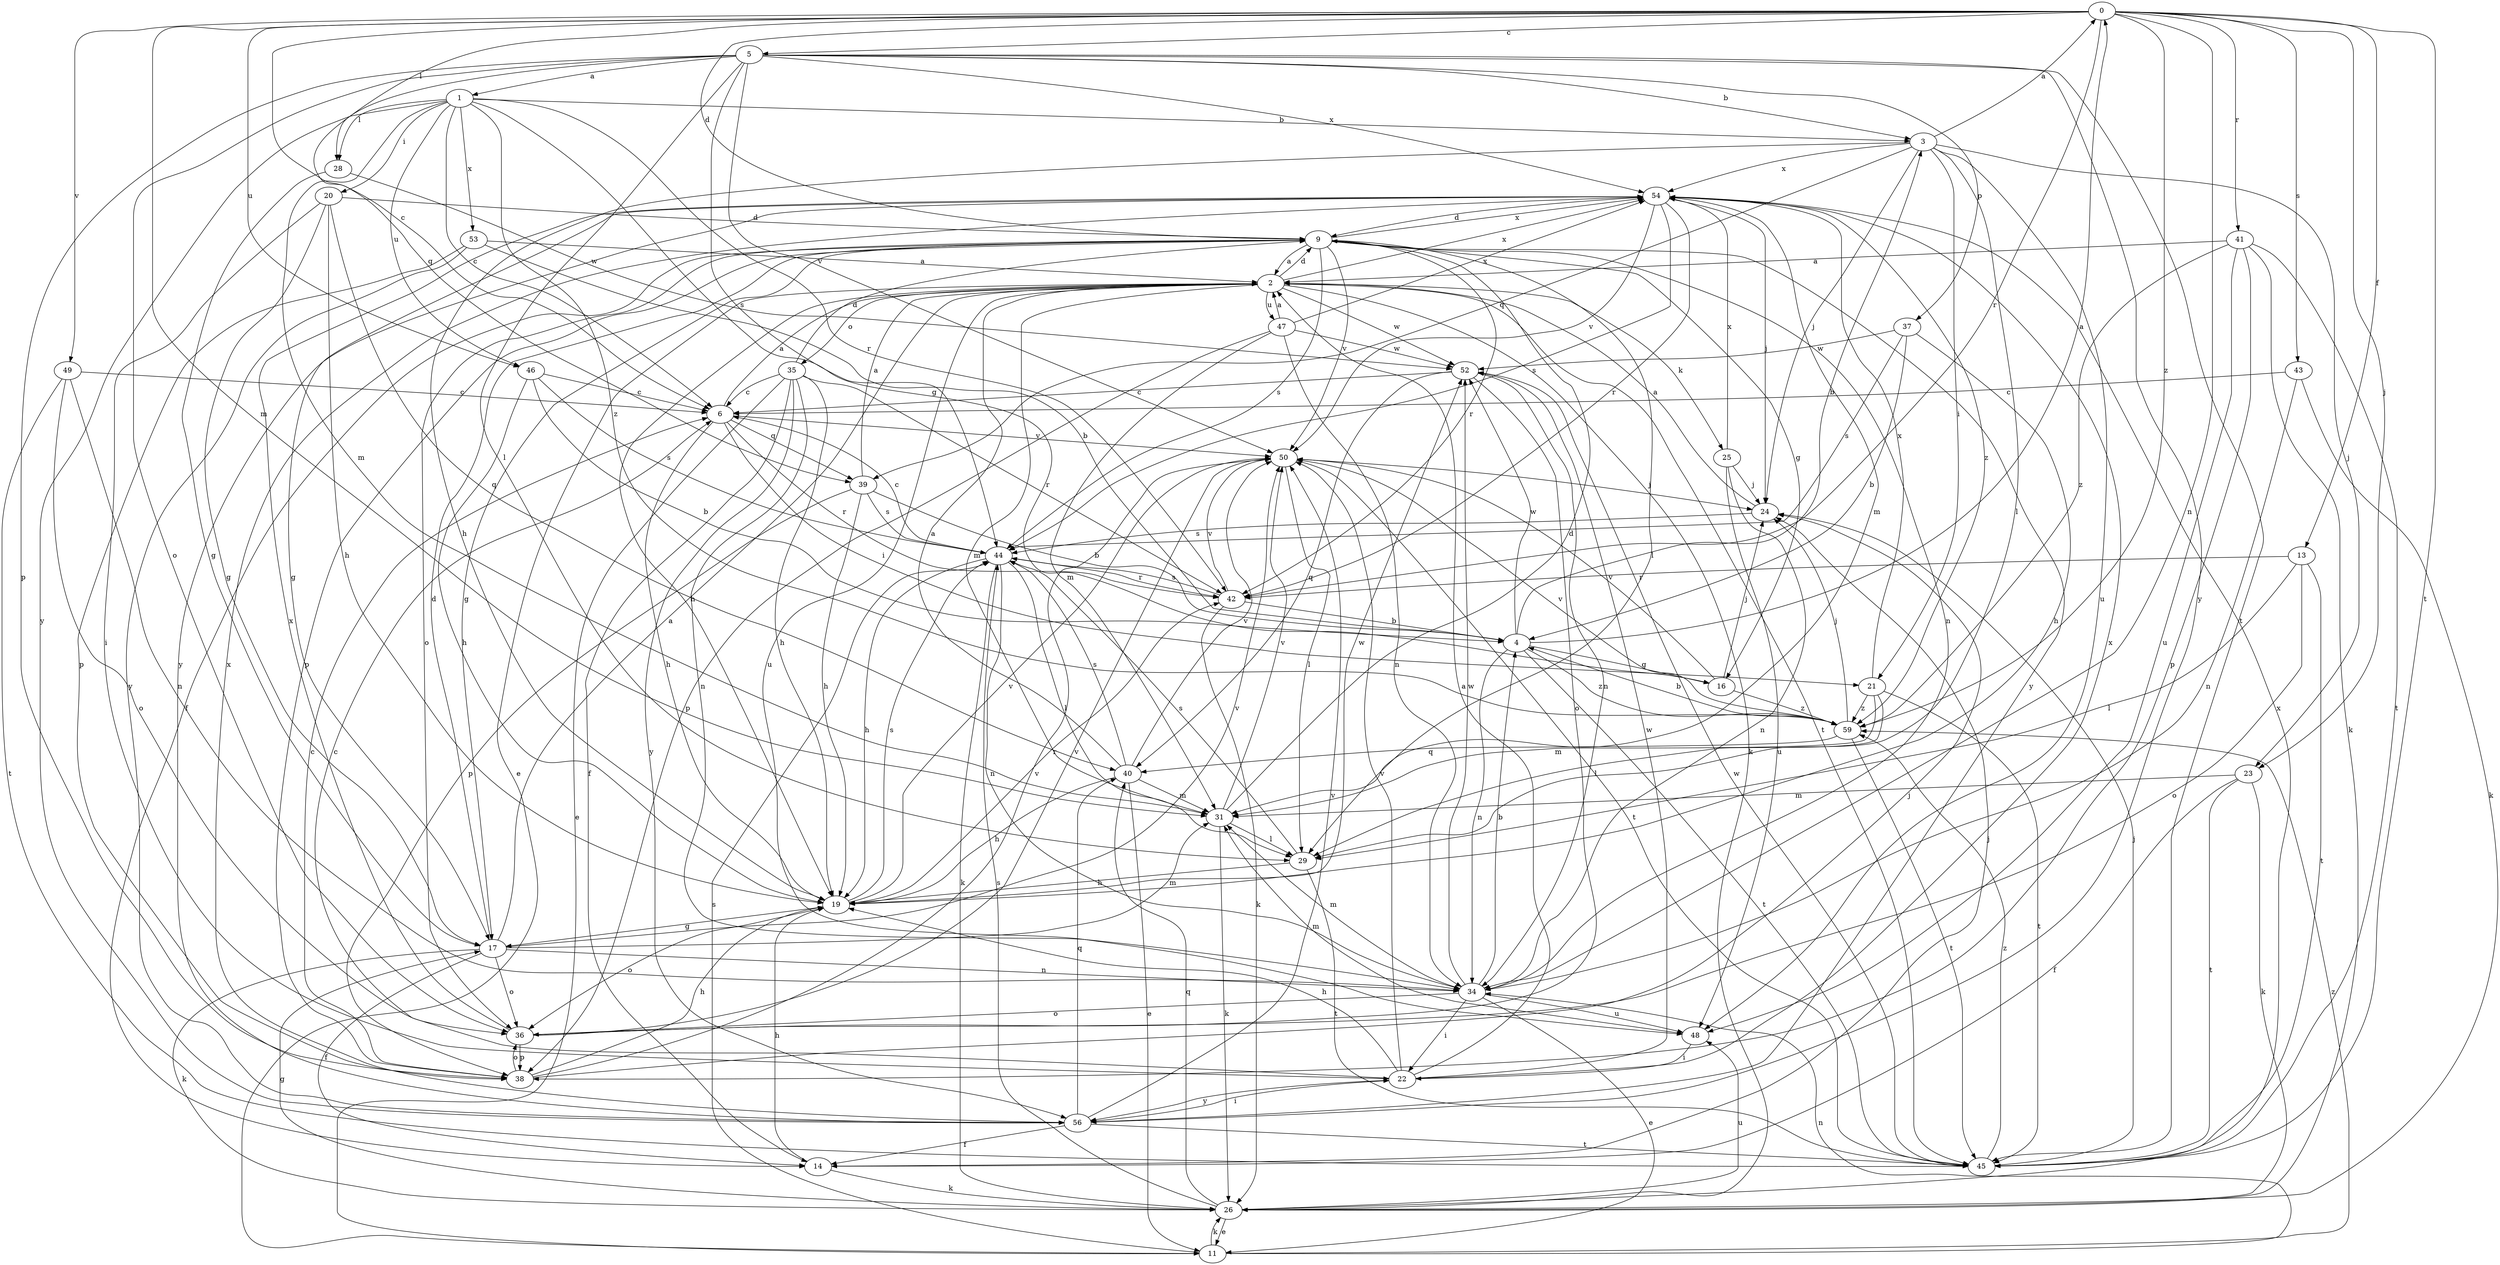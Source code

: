 strict digraph  {
0;
1;
2;
3;
4;
5;
6;
9;
11;
13;
14;
16;
17;
19;
20;
21;
22;
23;
24;
25;
26;
28;
29;
31;
34;
35;
36;
37;
38;
39;
40;
41;
42;
43;
44;
45;
46;
47;
48;
49;
50;
52;
53;
54;
56;
59;
0 -> 5  [label=c];
0 -> 6  [label=c];
0 -> 9  [label=d];
0 -> 13  [label=f];
0 -> 23  [label=j];
0 -> 28  [label=l];
0 -> 31  [label=m];
0 -> 34  [label=n];
0 -> 41  [label=r];
0 -> 42  [label=r];
0 -> 43  [label=s];
0 -> 45  [label=t];
0 -> 46  [label=u];
0 -> 49  [label=v];
0 -> 59  [label=z];
1 -> 3  [label=b];
1 -> 6  [label=c];
1 -> 16  [label=g];
1 -> 20  [label=i];
1 -> 28  [label=l];
1 -> 31  [label=m];
1 -> 42  [label=r];
1 -> 46  [label=u];
1 -> 53  [label=x];
1 -> 56  [label=y];
1 -> 59  [label=z];
2 -> 9  [label=d];
2 -> 11  [label=e];
2 -> 19  [label=h];
2 -> 25  [label=k];
2 -> 26  [label=k];
2 -> 31  [label=m];
2 -> 35  [label=o];
2 -> 45  [label=t];
2 -> 47  [label=u];
2 -> 48  [label=u];
2 -> 52  [label=w];
2 -> 54  [label=x];
3 -> 0  [label=a];
3 -> 19  [label=h];
3 -> 21  [label=i];
3 -> 23  [label=j];
3 -> 24  [label=j];
3 -> 29  [label=l];
3 -> 39  [label=q];
3 -> 48  [label=u];
3 -> 54  [label=x];
4 -> 0  [label=a];
4 -> 3  [label=b];
4 -> 16  [label=g];
4 -> 34  [label=n];
4 -> 45  [label=t];
4 -> 52  [label=w];
4 -> 59  [label=z];
5 -> 1  [label=a];
5 -> 3  [label=b];
5 -> 29  [label=l];
5 -> 36  [label=o];
5 -> 37  [label=p];
5 -> 38  [label=p];
5 -> 39  [label=q];
5 -> 44  [label=s];
5 -> 45  [label=t];
5 -> 50  [label=v];
5 -> 54  [label=x];
5 -> 56  [label=y];
6 -> 2  [label=a];
6 -> 19  [label=h];
6 -> 21  [label=i];
6 -> 39  [label=q];
6 -> 42  [label=r];
6 -> 50  [label=v];
9 -> 2  [label=a];
9 -> 14  [label=f];
9 -> 16  [label=g];
9 -> 17  [label=g];
9 -> 29  [label=l];
9 -> 34  [label=n];
9 -> 36  [label=o];
9 -> 38  [label=p];
9 -> 42  [label=r];
9 -> 44  [label=s];
9 -> 50  [label=v];
9 -> 54  [label=x];
9 -> 56  [label=y];
11 -> 26  [label=k];
11 -> 34  [label=n];
11 -> 44  [label=s];
11 -> 59  [label=z];
13 -> 29  [label=l];
13 -> 36  [label=o];
13 -> 42  [label=r];
13 -> 45  [label=t];
14 -> 19  [label=h];
14 -> 24  [label=j];
14 -> 26  [label=k];
16 -> 24  [label=j];
16 -> 50  [label=v];
16 -> 59  [label=z];
17 -> 2  [label=a];
17 -> 9  [label=d];
17 -> 14  [label=f];
17 -> 26  [label=k];
17 -> 31  [label=m];
17 -> 34  [label=n];
17 -> 36  [label=o];
17 -> 50  [label=v];
19 -> 17  [label=g];
19 -> 36  [label=o];
19 -> 42  [label=r];
19 -> 44  [label=s];
19 -> 50  [label=v];
19 -> 52  [label=w];
20 -> 9  [label=d];
20 -> 17  [label=g];
20 -> 19  [label=h];
20 -> 22  [label=i];
20 -> 40  [label=q];
21 -> 29  [label=l];
21 -> 31  [label=m];
21 -> 45  [label=t];
21 -> 54  [label=x];
21 -> 59  [label=z];
22 -> 2  [label=a];
22 -> 6  [label=c];
22 -> 19  [label=h];
22 -> 50  [label=v];
22 -> 52  [label=w];
22 -> 54  [label=x];
22 -> 56  [label=y];
23 -> 14  [label=f];
23 -> 26  [label=k];
23 -> 31  [label=m];
23 -> 45  [label=t];
24 -> 2  [label=a];
24 -> 44  [label=s];
25 -> 24  [label=j];
25 -> 34  [label=n];
25 -> 48  [label=u];
25 -> 54  [label=x];
26 -> 11  [label=e];
26 -> 17  [label=g];
26 -> 40  [label=q];
26 -> 44  [label=s];
26 -> 48  [label=u];
26 -> 54  [label=x];
28 -> 17  [label=g];
28 -> 52  [label=w];
29 -> 19  [label=h];
29 -> 44  [label=s];
29 -> 45  [label=t];
31 -> 9  [label=d];
31 -> 26  [label=k];
31 -> 29  [label=l];
31 -> 50  [label=v];
34 -> 4  [label=b];
34 -> 11  [label=e];
34 -> 22  [label=i];
34 -> 31  [label=m];
34 -> 36  [label=o];
34 -> 48  [label=u];
34 -> 52  [label=w];
35 -> 6  [label=c];
35 -> 9  [label=d];
35 -> 11  [label=e];
35 -> 14  [label=f];
35 -> 19  [label=h];
35 -> 34  [label=n];
35 -> 42  [label=r];
35 -> 56  [label=y];
36 -> 38  [label=p];
36 -> 50  [label=v];
36 -> 54  [label=x];
37 -> 4  [label=b];
37 -> 19  [label=h];
37 -> 44  [label=s];
37 -> 52  [label=w];
38 -> 6  [label=c];
38 -> 19  [label=h];
38 -> 24  [label=j];
38 -> 36  [label=o];
38 -> 50  [label=v];
39 -> 2  [label=a];
39 -> 4  [label=b];
39 -> 19  [label=h];
39 -> 38  [label=p];
39 -> 44  [label=s];
40 -> 2  [label=a];
40 -> 11  [label=e];
40 -> 19  [label=h];
40 -> 31  [label=m];
40 -> 44  [label=s];
40 -> 50  [label=v];
41 -> 2  [label=a];
41 -> 26  [label=k];
41 -> 38  [label=p];
41 -> 45  [label=t];
41 -> 48  [label=u];
41 -> 59  [label=z];
42 -> 4  [label=b];
42 -> 26  [label=k];
42 -> 44  [label=s];
42 -> 50  [label=v];
43 -> 6  [label=c];
43 -> 26  [label=k];
43 -> 34  [label=n];
44 -> 6  [label=c];
44 -> 19  [label=h];
44 -> 26  [label=k];
44 -> 29  [label=l];
44 -> 34  [label=n];
44 -> 42  [label=r];
45 -> 24  [label=j];
45 -> 52  [label=w];
45 -> 59  [label=z];
46 -> 4  [label=b];
46 -> 6  [label=c];
46 -> 19  [label=h];
46 -> 44  [label=s];
47 -> 2  [label=a];
47 -> 31  [label=m];
47 -> 34  [label=n];
47 -> 38  [label=p];
47 -> 52  [label=w];
47 -> 54  [label=x];
48 -> 22  [label=i];
48 -> 31  [label=m];
49 -> 6  [label=c];
49 -> 34  [label=n];
49 -> 36  [label=o];
49 -> 45  [label=t];
50 -> 24  [label=j];
50 -> 29  [label=l];
50 -> 45  [label=t];
52 -> 6  [label=c];
52 -> 34  [label=n];
52 -> 36  [label=o];
52 -> 40  [label=q];
53 -> 2  [label=a];
53 -> 4  [label=b];
53 -> 38  [label=p];
53 -> 56  [label=y];
54 -> 9  [label=d];
54 -> 17  [label=g];
54 -> 24  [label=j];
54 -> 31  [label=m];
54 -> 42  [label=r];
54 -> 44  [label=s];
54 -> 50  [label=v];
54 -> 56  [label=y];
54 -> 59  [label=z];
56 -> 14  [label=f];
56 -> 22  [label=i];
56 -> 40  [label=q];
56 -> 45  [label=t];
56 -> 50  [label=v];
56 -> 54  [label=x];
59 -> 4  [label=b];
59 -> 24  [label=j];
59 -> 40  [label=q];
59 -> 45  [label=t];
59 -> 50  [label=v];
}
